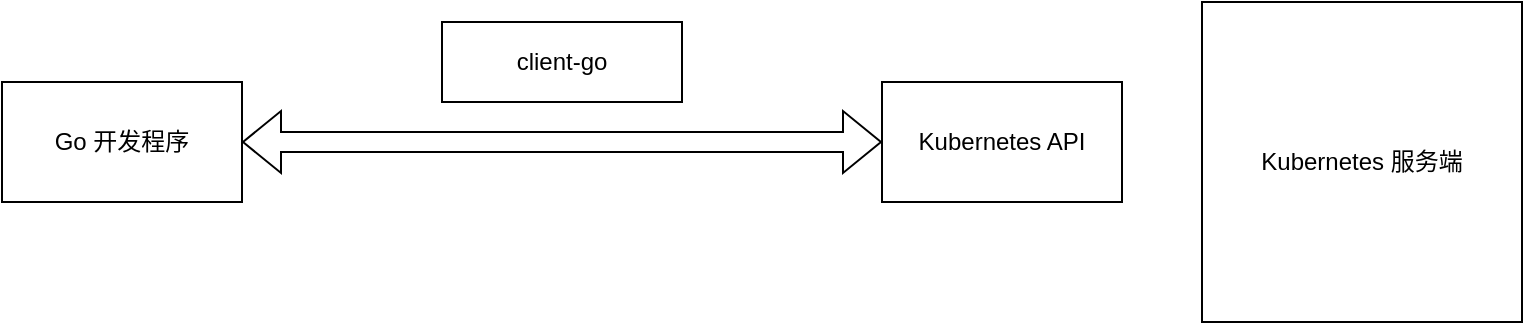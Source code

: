 <mxfile version="21.7.5" type="github">
  <diagram name="第 1 页" id="Hq3Dei4ZFNg99nwDiR8l">
    <mxGraphModel dx="1434" dy="750" grid="1" gridSize="10" guides="1" tooltips="1" connect="1" arrows="1" fold="1" page="1" pageScale="1" pageWidth="827" pageHeight="1169" math="0" shadow="0">
      <root>
        <mxCell id="0" />
        <mxCell id="1" parent="0" />
        <mxCell id="FWOmT-z8p4dQHwGkuvOv-1" value="Go 开发程序" style="rounded=0;whiteSpace=wrap;html=1;" vertex="1" parent="1">
          <mxGeometry x="40" y="200" width="120" height="60" as="geometry" />
        </mxCell>
        <mxCell id="FWOmT-z8p4dQHwGkuvOv-2" value="Kubernetes API" style="rounded=0;whiteSpace=wrap;html=1;" vertex="1" parent="1">
          <mxGeometry x="480" y="200" width="120" height="60" as="geometry" />
        </mxCell>
        <mxCell id="FWOmT-z8p4dQHwGkuvOv-4" value="" style="shape=flexArrow;endArrow=classic;startArrow=classic;html=1;rounded=0;entryX=0;entryY=0.5;entryDx=0;entryDy=0;exitX=1;exitY=0.5;exitDx=0;exitDy=0;" edge="1" parent="1" source="FWOmT-z8p4dQHwGkuvOv-1" target="FWOmT-z8p4dQHwGkuvOv-2">
          <mxGeometry width="100" height="100" relative="1" as="geometry">
            <mxPoint x="360" y="440" as="sourcePoint" />
            <mxPoint x="460" y="340" as="targetPoint" />
          </mxGeometry>
        </mxCell>
        <mxCell id="FWOmT-z8p4dQHwGkuvOv-5" value="Kubernetes 服务端" style="whiteSpace=wrap;html=1;aspect=fixed;" vertex="1" parent="1">
          <mxGeometry x="640" y="160" width="160" height="160" as="geometry" />
        </mxCell>
        <mxCell id="FWOmT-z8p4dQHwGkuvOv-6" value="client-go" style="rounded=0;whiteSpace=wrap;html=1;" vertex="1" parent="1">
          <mxGeometry x="260" y="170" width="120" height="40" as="geometry" />
        </mxCell>
      </root>
    </mxGraphModel>
  </diagram>
</mxfile>
